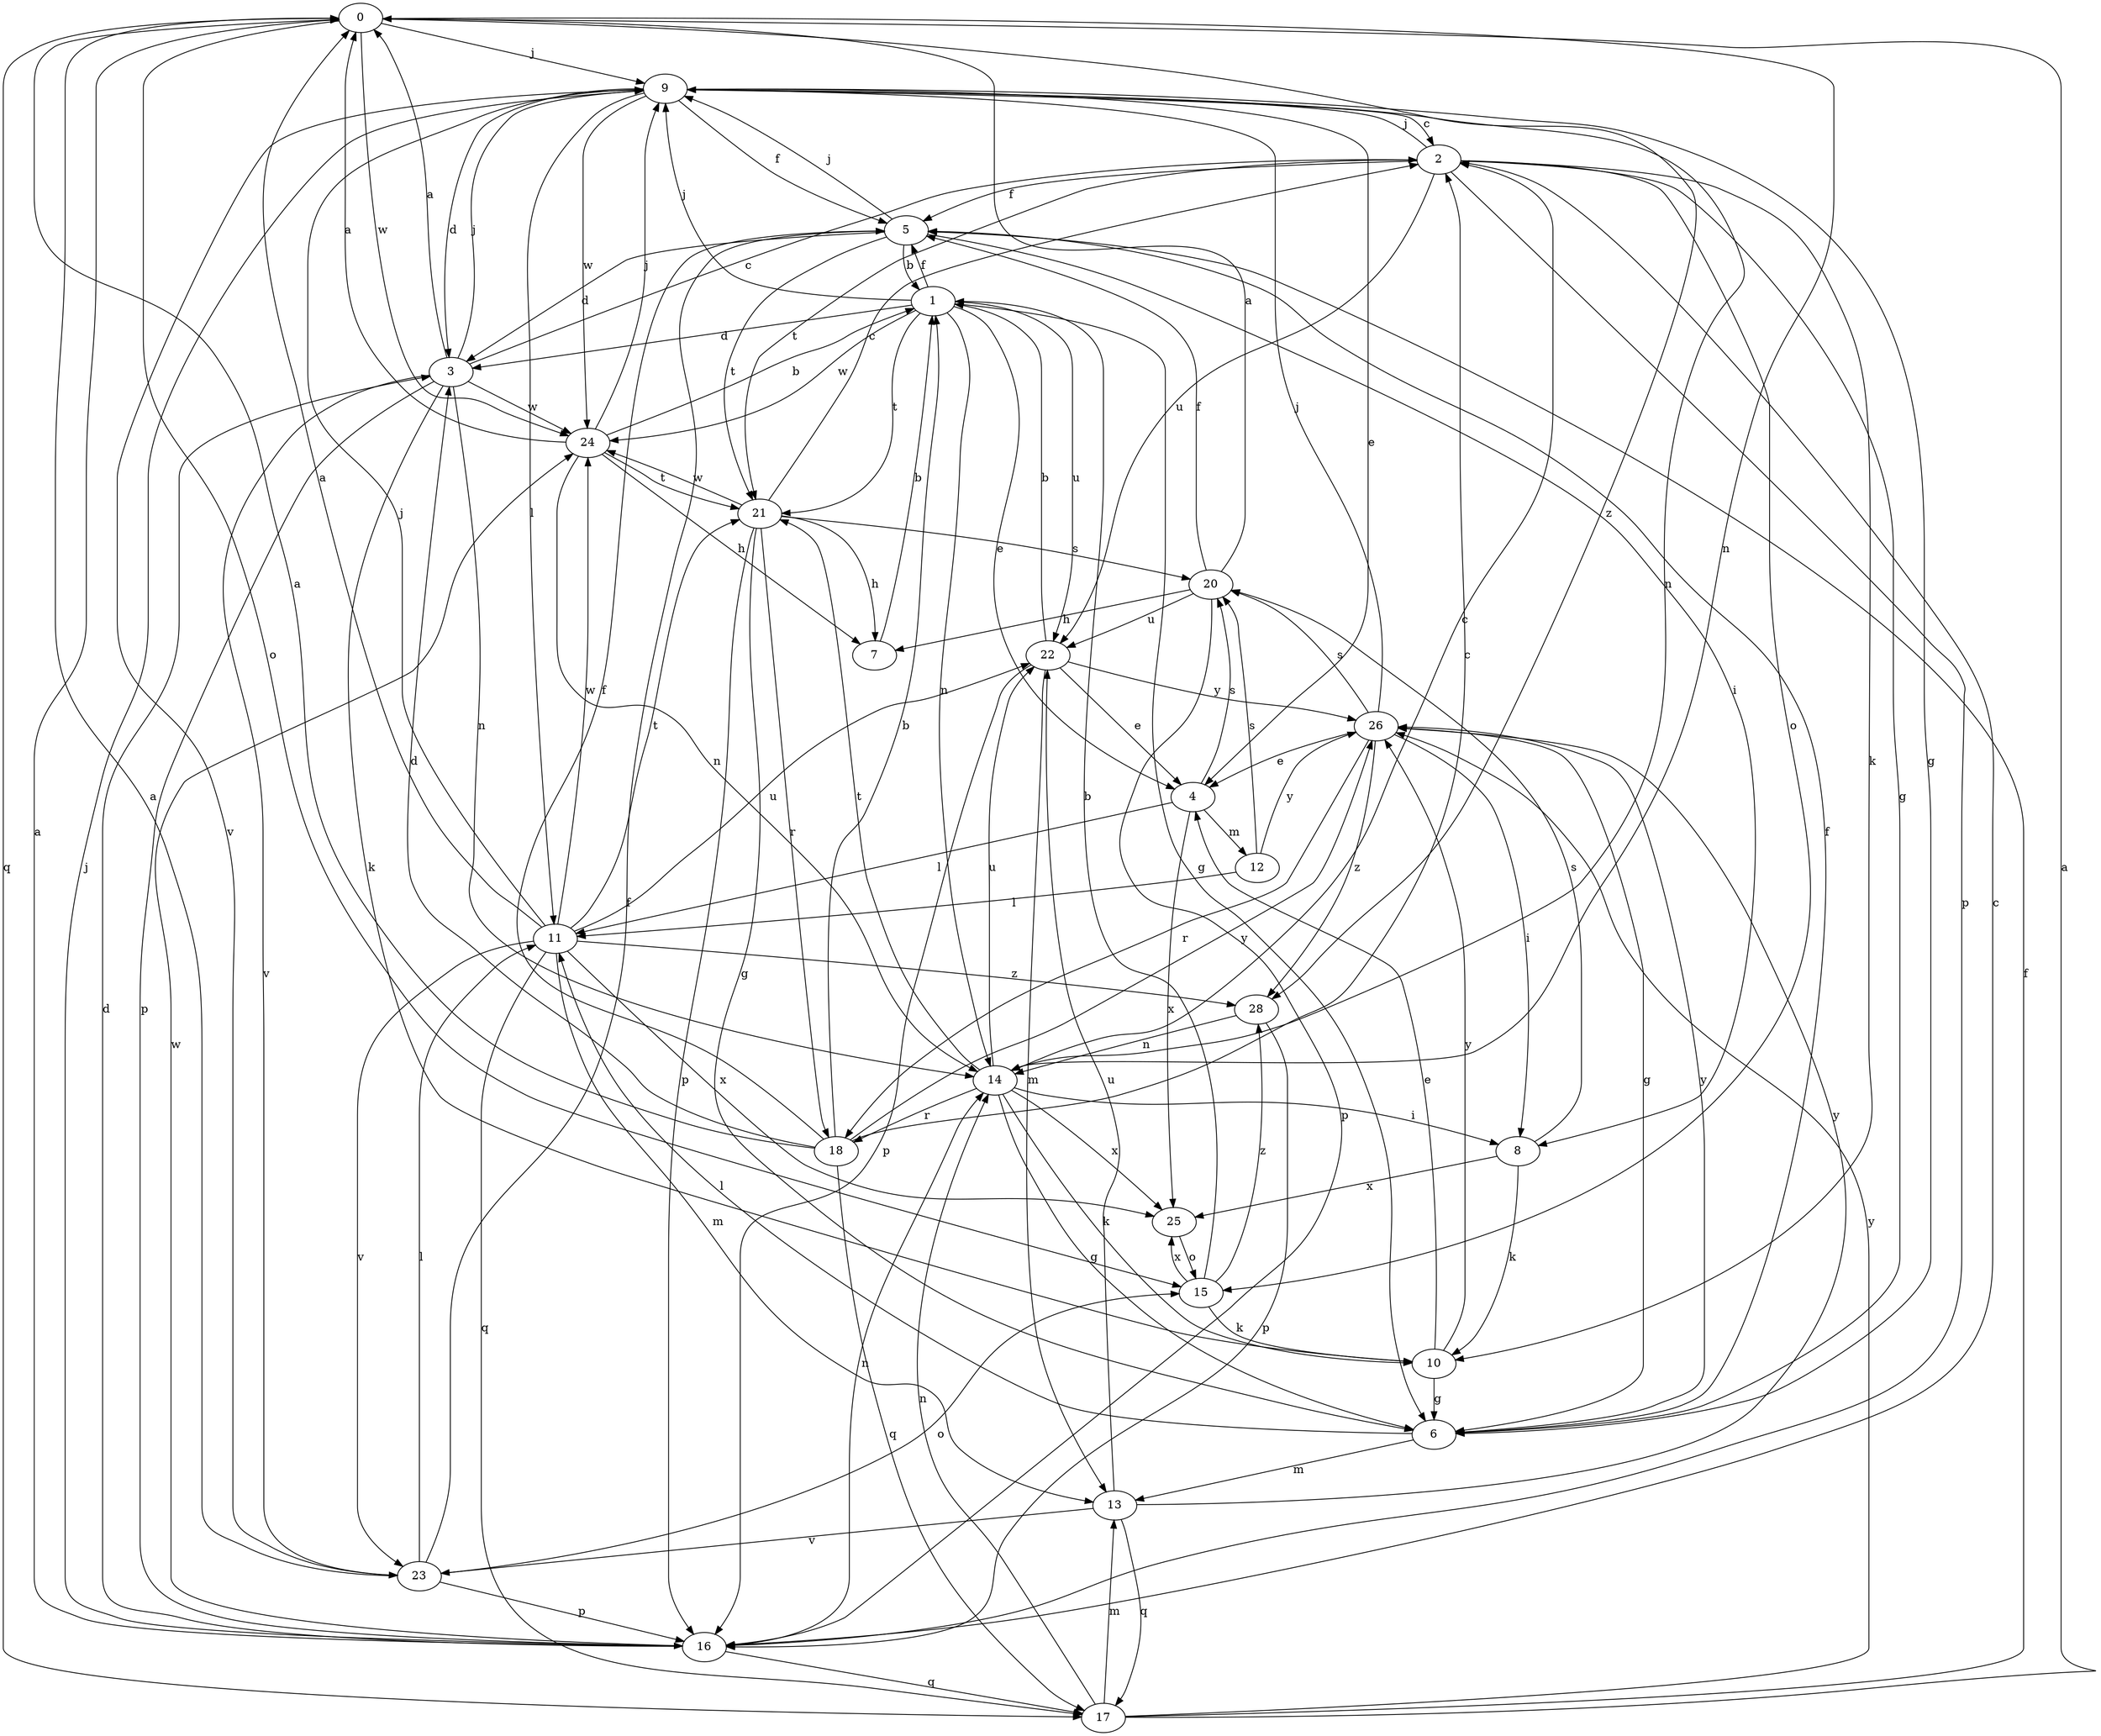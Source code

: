 strict digraph  {
0;
1;
2;
3;
4;
5;
6;
7;
8;
9;
10;
11;
12;
13;
14;
15;
16;
17;
18;
20;
21;
22;
23;
24;
25;
26;
28;
0 -> 9  [label=j];
0 -> 14  [label=n];
0 -> 15  [label=o];
0 -> 17  [label=q];
0 -> 24  [label=w];
0 -> 28  [label=z];
1 -> 3  [label=d];
1 -> 4  [label=e];
1 -> 5  [label=f];
1 -> 6  [label=g];
1 -> 9  [label=j];
1 -> 14  [label=n];
1 -> 21  [label=t];
1 -> 22  [label=u];
1 -> 24  [label=w];
2 -> 5  [label=f];
2 -> 6  [label=g];
2 -> 9  [label=j];
2 -> 10  [label=k];
2 -> 15  [label=o];
2 -> 16  [label=p];
2 -> 21  [label=t];
2 -> 22  [label=u];
3 -> 0  [label=a];
3 -> 2  [label=c];
3 -> 9  [label=j];
3 -> 10  [label=k];
3 -> 14  [label=n];
3 -> 16  [label=p];
3 -> 23  [label=v];
3 -> 24  [label=w];
4 -> 11  [label=l];
4 -> 12  [label=m];
4 -> 20  [label=s];
4 -> 25  [label=x];
5 -> 1  [label=b];
5 -> 3  [label=d];
5 -> 8  [label=i];
5 -> 9  [label=j];
5 -> 21  [label=t];
6 -> 5  [label=f];
6 -> 11  [label=l];
6 -> 13  [label=m];
6 -> 26  [label=y];
7 -> 1  [label=b];
8 -> 10  [label=k];
8 -> 20  [label=s];
8 -> 25  [label=x];
9 -> 2  [label=c];
9 -> 3  [label=d];
9 -> 4  [label=e];
9 -> 5  [label=f];
9 -> 6  [label=g];
9 -> 11  [label=l];
9 -> 14  [label=n];
9 -> 23  [label=v];
9 -> 24  [label=w];
10 -> 4  [label=e];
10 -> 6  [label=g];
10 -> 26  [label=y];
11 -> 0  [label=a];
11 -> 9  [label=j];
11 -> 13  [label=m];
11 -> 17  [label=q];
11 -> 21  [label=t];
11 -> 22  [label=u];
11 -> 23  [label=v];
11 -> 24  [label=w];
11 -> 25  [label=x];
11 -> 28  [label=z];
12 -> 11  [label=l];
12 -> 20  [label=s];
12 -> 26  [label=y];
13 -> 17  [label=q];
13 -> 22  [label=u];
13 -> 23  [label=v];
13 -> 26  [label=y];
14 -> 2  [label=c];
14 -> 6  [label=g];
14 -> 8  [label=i];
14 -> 10  [label=k];
14 -> 18  [label=r];
14 -> 21  [label=t];
14 -> 22  [label=u];
14 -> 25  [label=x];
15 -> 1  [label=b];
15 -> 10  [label=k];
15 -> 25  [label=x];
15 -> 28  [label=z];
16 -> 0  [label=a];
16 -> 2  [label=c];
16 -> 3  [label=d];
16 -> 9  [label=j];
16 -> 14  [label=n];
16 -> 17  [label=q];
16 -> 24  [label=w];
17 -> 0  [label=a];
17 -> 5  [label=f];
17 -> 13  [label=m];
17 -> 14  [label=n];
17 -> 26  [label=y];
18 -> 0  [label=a];
18 -> 1  [label=b];
18 -> 2  [label=c];
18 -> 3  [label=d];
18 -> 5  [label=f];
18 -> 17  [label=q];
18 -> 26  [label=y];
20 -> 0  [label=a];
20 -> 5  [label=f];
20 -> 7  [label=h];
20 -> 16  [label=p];
20 -> 22  [label=u];
21 -> 2  [label=c];
21 -> 6  [label=g];
21 -> 7  [label=h];
21 -> 16  [label=p];
21 -> 18  [label=r];
21 -> 20  [label=s];
21 -> 24  [label=w];
22 -> 1  [label=b];
22 -> 4  [label=e];
22 -> 13  [label=m];
22 -> 16  [label=p];
22 -> 26  [label=y];
23 -> 0  [label=a];
23 -> 5  [label=f];
23 -> 11  [label=l];
23 -> 15  [label=o];
23 -> 16  [label=p];
24 -> 0  [label=a];
24 -> 1  [label=b];
24 -> 7  [label=h];
24 -> 9  [label=j];
24 -> 14  [label=n];
24 -> 21  [label=t];
25 -> 15  [label=o];
26 -> 4  [label=e];
26 -> 6  [label=g];
26 -> 8  [label=i];
26 -> 9  [label=j];
26 -> 18  [label=r];
26 -> 20  [label=s];
26 -> 28  [label=z];
28 -> 14  [label=n];
28 -> 16  [label=p];
}
